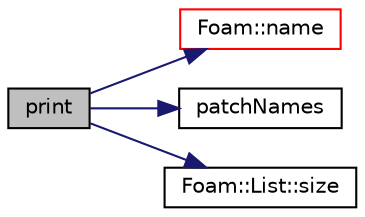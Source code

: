 digraph "print"
{
  bgcolor="transparent";
  edge [fontname="Helvetica",fontsize="10",labelfontname="Helvetica",labelfontsize="10"];
  node [fontname="Helvetica",fontsize="10",shape=record];
  rankdir="LR";
  Node1140 [label="print",height=0.2,width=0.4,color="black", fillcolor="grey75", style="filled", fontcolor="black"];
  Node1140 -> Node1141 [color="midnightblue",fontsize="10",style="solid",fontname="Helvetica"];
  Node1141 [label="Foam::name",height=0.2,width=0.4,color="red",URL="$a21851.html#adcb0df2bd4953cb6bb390272d8263c3a",tooltip="Return a string representation of a complex. "];
  Node1140 -> Node1144 [color="midnightblue",fontsize="10",style="solid",fontname="Helvetica"];
  Node1144 [label="patchNames",height=0.2,width=0.4,color="black",URL="$a18335.html#a2b0b0d262376a4021c85e70b012ebe4e"];
  Node1140 -> Node1145 [color="midnightblue",fontsize="10",style="solid",fontname="Helvetica"];
  Node1145 [label="Foam::List::size",height=0.2,width=0.4,color="black",URL="$a26833.html#a8a5f6fa29bd4b500caf186f60245b384",tooltip="Override size to be inconsistent with allocated storage. "];
}
